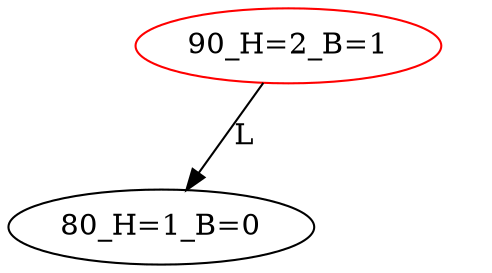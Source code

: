 digraph BiTreeDelete {
"90_H=2_B=1" -> {"80_H=1_B=0"} [label="L"]
"90_H=2_B=1" -> {"HD0"} [label="L"] [style=invis]
"HD0" [style=invis]
"90_H=2_B=1" [color=red]
"80_H=1_B=0"
}
